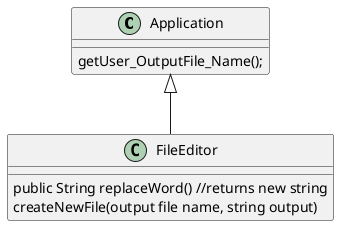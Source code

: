 @startuml
'https://plantuml.com/class-diagram

class Application {
    getUser_OutputFile_Name();
}

class FileEditor {
    public String replaceWord() //returns new string
    createNewFile(output file name, string output)
}

Application <|-- FileEditor

@enduml